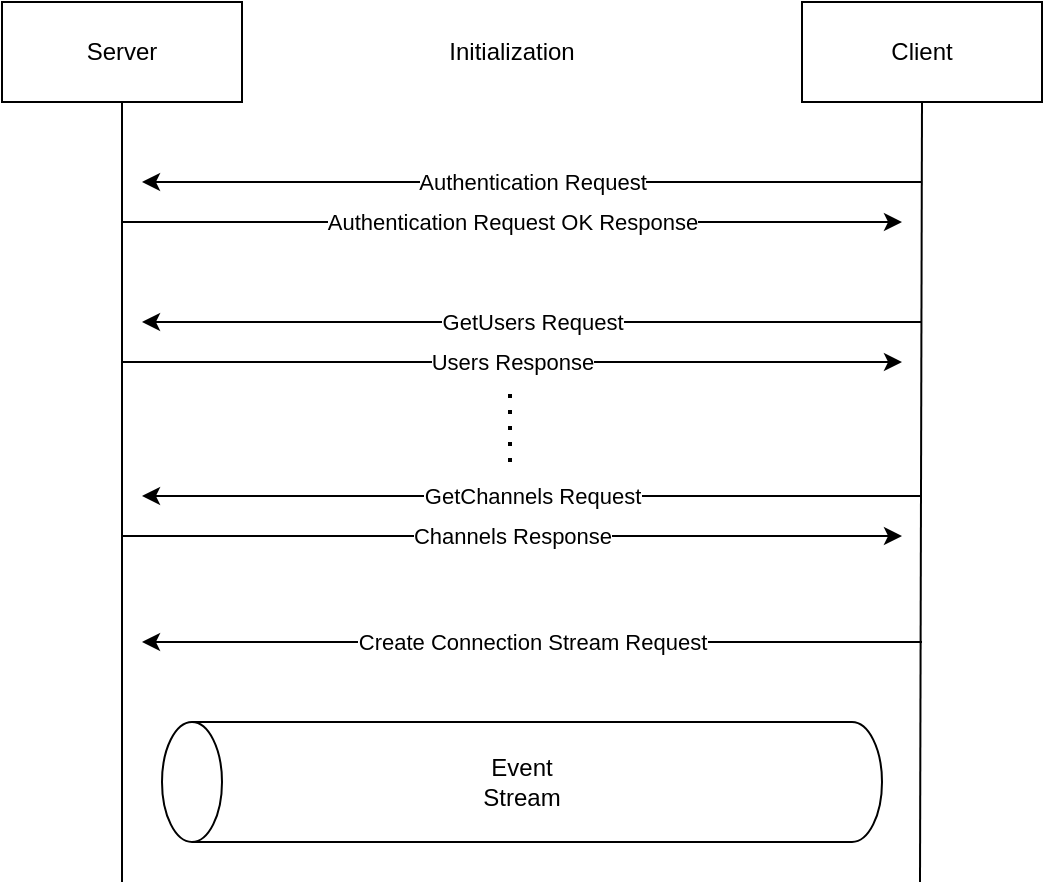 <mxfile>
    <diagram id="s7QcEnlzNRgKwoP0mhgd" name="Page-1">
        <mxGraphModel dx="1129" dy="576" grid="1" gridSize="10" guides="1" tooltips="1" connect="1" arrows="1" fold="1" page="1" pageScale="1" pageWidth="850" pageHeight="1100" math="0" shadow="0">
            <root>
                <mxCell id="0"/>
                <mxCell id="1" parent="0"/>
                <mxCell id="2" value="Client" style="rounded=0;whiteSpace=wrap;html=1;" parent="1" vertex="1">
                    <mxGeometry x="570" y="110" width="120" height="50" as="geometry"/>
                </mxCell>
                <mxCell id="4" value="Server" style="rounded=0;whiteSpace=wrap;html=1;" parent="1" vertex="1">
                    <mxGeometry x="170" y="110" width="120" height="50" as="geometry"/>
                </mxCell>
                <mxCell id="5" value="" style="endArrow=none;html=1;entryX=0.5;entryY=1;entryDx=0;entryDy=0;" parent="1" target="4" edge="1">
                    <mxGeometry width="50" height="50" relative="1" as="geometry">
                        <mxPoint x="230" y="550" as="sourcePoint"/>
                        <mxPoint x="450" y="480" as="targetPoint"/>
                    </mxGeometry>
                </mxCell>
                <mxCell id="6" value="" style="endArrow=none;html=1;entryX=0.5;entryY=1;entryDx=0;entryDy=0;" parent="1" edge="1" target="2">
                    <mxGeometry width="50" height="50" relative="1" as="geometry">
                        <mxPoint x="629" y="550" as="sourcePoint"/>
                        <mxPoint x="629.5" y="230" as="targetPoint"/>
                    </mxGeometry>
                </mxCell>
                <mxCell id="7" value="" style="shape=cylinder3;whiteSpace=wrap;html=1;boundedLbl=1;backgroundOutline=1;size=15;rotation=-90;" parent="1" vertex="1">
                    <mxGeometry x="400" y="320" width="60" height="360" as="geometry"/>
                </mxCell>
                <mxCell id="8" value="Event Stream" style="text;html=1;strokeColor=none;fillColor=none;align=center;verticalAlign=middle;whiteSpace=wrap;rounded=0;" parent="1" vertex="1">
                    <mxGeometry x="400" y="485" width="60" height="30" as="geometry"/>
                </mxCell>
                <mxCell id="17" value="Create Connection Stream Request" style="endArrow=classic;html=1;" edge="1" parent="1">
                    <mxGeometry width="50" height="50" relative="1" as="geometry">
                        <mxPoint x="630" y="430" as="sourcePoint"/>
                        <mxPoint x="240" y="430" as="targetPoint"/>
                        <mxPoint as="offset"/>
                    </mxGeometry>
                </mxCell>
                <mxCell id="20" value="Initialization" style="text;html=1;strokeColor=none;fillColor=none;align=center;verticalAlign=middle;whiteSpace=wrap;rounded=0;" vertex="1" parent="1">
                    <mxGeometry x="395" y="120" width="60" height="30" as="geometry"/>
                </mxCell>
                <mxCell id="22" value="GetUsers Request" style="endArrow=classic;html=1;" edge="1" parent="1">
                    <mxGeometry width="50" height="50" relative="1" as="geometry">
                        <mxPoint x="630" y="270" as="sourcePoint"/>
                        <mxPoint x="240" y="270" as="targetPoint"/>
                    </mxGeometry>
                </mxCell>
                <mxCell id="23" value="Users Response" style="endArrow=classic;html=1;" edge="1" parent="1">
                    <mxGeometry width="50" height="50" relative="1" as="geometry">
                        <mxPoint x="230" y="290" as="sourcePoint"/>
                        <mxPoint x="620" y="290" as="targetPoint"/>
                    </mxGeometry>
                </mxCell>
                <mxCell id="27" value="GetChannels Request" style="endArrow=classic;html=1;" edge="1" parent="1">
                    <mxGeometry width="50" height="50" relative="1" as="geometry">
                        <mxPoint x="630" y="357" as="sourcePoint"/>
                        <mxPoint x="240" y="357" as="targetPoint"/>
                    </mxGeometry>
                </mxCell>
                <mxCell id="28" value="Channels Response" style="endArrow=classic;html=1;" edge="1" parent="1">
                    <mxGeometry width="50" height="50" relative="1" as="geometry">
                        <mxPoint x="230" y="377" as="sourcePoint"/>
                        <mxPoint x="620" y="377" as="targetPoint"/>
                        <mxPoint as="offset"/>
                    </mxGeometry>
                </mxCell>
                <mxCell id="31" value="Authentication Request" style="endArrow=classic;html=1;" edge="1" parent="1">
                    <mxGeometry width="50" height="50" relative="1" as="geometry">
                        <mxPoint x="630" y="200" as="sourcePoint"/>
                        <mxPoint x="240" y="200" as="targetPoint"/>
                    </mxGeometry>
                </mxCell>
                <mxCell id="32" value="Authentication Request OK Response" style="endArrow=classic;html=1;" edge="1" parent="1">
                    <mxGeometry width="50" height="50" relative="1" as="geometry">
                        <mxPoint x="230" y="220" as="sourcePoint"/>
                        <mxPoint x="620" y="220" as="targetPoint"/>
                    </mxGeometry>
                </mxCell>
                <mxCell id="33" value="" style="endArrow=none;dashed=1;html=1;dashPattern=1 3;strokeWidth=2;fontColor=none;" edge="1" parent="1">
                    <mxGeometry width="50" height="50" relative="1" as="geometry">
                        <mxPoint x="424" y="340" as="sourcePoint"/>
                        <mxPoint x="424" y="300" as="targetPoint"/>
                    </mxGeometry>
                </mxCell>
            </root>
        </mxGraphModel>
    </diagram>
</mxfile>